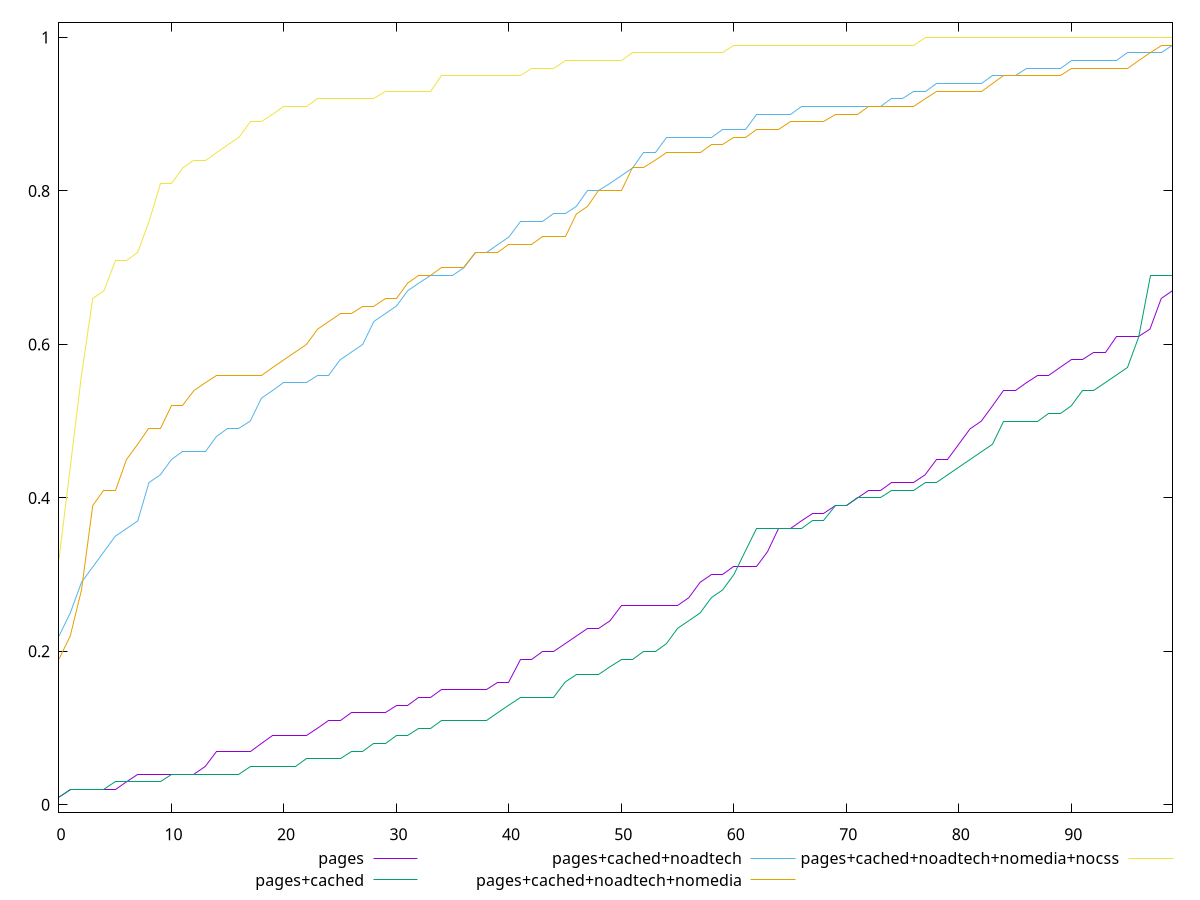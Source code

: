reset

$pages <<EOF
0 0.01
1 0.02
2 0.02
3 0.02
4 0.02
5 0.02
6 0.03
7 0.04
8 0.04
9 0.04
10 0.04
11 0.04
12 0.04
13 0.05
14 0.07
15 0.07
16 0.07
17 0.07
18 0.08
19 0.09
20 0.09
21 0.09
22 0.09
23 0.1
24 0.11
25 0.11
26 0.12
27 0.12
28 0.12
29 0.12
30 0.13
31 0.13
32 0.14
33 0.14
34 0.15
35 0.15
36 0.15
37 0.15
38 0.15
39 0.16
40 0.16
41 0.19
42 0.19
43 0.2
44 0.2
45 0.21
46 0.22
47 0.23
48 0.23
49 0.24
50 0.26
51 0.26
52 0.26
53 0.26
54 0.26
55 0.26
56 0.27
57 0.29
58 0.3
59 0.3
60 0.31
61 0.31
62 0.31
63 0.33
64 0.36
65 0.36
66 0.37
67 0.38
68 0.38
69 0.39
70 0.39
71 0.4
72 0.41
73 0.41
74 0.42
75 0.42
76 0.42
77 0.43
78 0.45
79 0.45
80 0.47
81 0.49
82 0.5
83 0.52
84 0.54
85 0.54
86 0.55
87 0.56
88 0.56
89 0.57
90 0.58
91 0.58
92 0.59
93 0.59
94 0.61
95 0.61
96 0.61
97 0.62
98 0.66
99 0.67
EOF

$pagesCached <<EOF
0 0.01
1 0.02
2 0.02
3 0.02
4 0.02
5 0.03
6 0.03
7 0.03
8 0.03
9 0.03
10 0.04
11 0.04
12 0.04
13 0.04
14 0.04
15 0.04
16 0.04
17 0.05
18 0.05
19 0.05
20 0.05
21 0.05
22 0.06
23 0.06
24 0.06
25 0.06
26 0.07
27 0.07
28 0.08
29 0.08
30 0.09
31 0.09
32 0.1
33 0.1
34 0.11
35 0.11
36 0.11
37 0.11
38 0.11
39 0.12
40 0.13
41 0.14
42 0.14
43 0.14
44 0.14
45 0.16
46 0.17
47 0.17
48 0.17
49 0.18
50 0.19
51 0.19
52 0.2
53 0.2
54 0.21
55 0.23
56 0.24
57 0.25
58 0.27
59 0.28
60 0.3
61 0.33
62 0.36
63 0.36
64 0.36
65 0.36
66 0.36
67 0.37
68 0.37
69 0.39
70 0.39
71 0.4
72 0.4
73 0.4
74 0.41
75 0.41
76 0.41
77 0.42
78 0.42
79 0.43
80 0.44
81 0.45
82 0.46
83 0.47
84 0.5
85 0.5
86 0.5
87 0.5
88 0.51
89 0.51
90 0.52
91 0.54
92 0.54
93 0.55
94 0.56
95 0.57
96 0.61
97 0.69
98 0.69
99 0.69
EOF

$pagesCachedNoadtech <<EOF
0 0.22
1 0.25
2 0.29
3 0.31
4 0.33
5 0.35
6 0.36
7 0.37
8 0.42
9 0.43
10 0.45
11 0.46
12 0.46
13 0.46
14 0.48
15 0.49
16 0.49
17 0.5
18 0.53
19 0.54
20 0.55
21 0.55
22 0.55
23 0.56
24 0.56
25 0.58
26 0.59
27 0.6
28 0.63
29 0.64
30 0.65
31 0.67
32 0.68
33 0.69
34 0.69
35 0.69
36 0.7
37 0.72
38 0.72
39 0.73
40 0.74
41 0.76
42 0.76
43 0.76
44 0.77
45 0.77
46 0.78
47 0.8
48 0.8
49 0.81
50 0.82
51 0.83
52 0.85
53 0.85
54 0.87
55 0.87
56 0.87
57 0.87
58 0.87
59 0.88
60 0.88
61 0.88
62 0.9
63 0.9
64 0.9
65 0.9
66 0.91
67 0.91
68 0.91
69 0.91
70 0.91
71 0.91
72 0.91
73 0.91
74 0.92
75 0.92
76 0.93
77 0.93
78 0.94
79 0.94
80 0.94
81 0.94
82 0.94
83 0.95
84 0.95
85 0.95
86 0.96
87 0.96
88 0.96
89 0.96
90 0.97
91 0.97
92 0.97
93 0.97
94 0.97
95 0.98
96 0.98
97 0.98
98 0.98
99 0.99
EOF

$pagesCachedNoadtechNomedia <<EOF
0 0.19
1 0.22
2 0.28
3 0.39
4 0.41
5 0.41
6 0.45
7 0.47
8 0.49
9 0.49
10 0.52
11 0.52
12 0.54
13 0.55
14 0.56
15 0.56
16 0.56
17 0.56
18 0.56
19 0.57
20 0.58
21 0.59
22 0.6
23 0.62
24 0.63
25 0.64
26 0.64
27 0.65
28 0.65
29 0.66
30 0.66
31 0.68
32 0.69
33 0.69
34 0.7
35 0.7
36 0.7
37 0.72
38 0.72
39 0.72
40 0.73
41 0.73
42 0.73
43 0.74
44 0.74
45 0.74
46 0.77
47 0.78
48 0.8
49 0.8
50 0.8
51 0.83
52 0.83
53 0.84
54 0.85
55 0.85
56 0.85
57 0.85
58 0.86
59 0.86
60 0.87
61 0.87
62 0.88
63 0.88
64 0.88
65 0.89
66 0.89
67 0.89
68 0.89
69 0.9
70 0.9
71 0.9
72 0.91
73 0.91
74 0.91
75 0.91
76 0.91
77 0.92
78 0.93
79 0.93
80 0.93
81 0.93
82 0.93
83 0.94
84 0.95
85 0.95
86 0.95
87 0.95
88 0.95
89 0.95
90 0.96
91 0.96
92 0.96
93 0.96
94 0.96
95 0.96
96 0.97
97 0.98
98 0.99
99 0.99
EOF

$pagesCachedNoadtechNomediaNocss <<EOF
0 0.32
1 0.44
2 0.56
3 0.66
4 0.67
5 0.71
6 0.71
7 0.72
8 0.76
9 0.81
10 0.81
11 0.83
12 0.84
13 0.84
14 0.85
15 0.86
16 0.87
17 0.89
18 0.89
19 0.9
20 0.91
21 0.91
22 0.91
23 0.92
24 0.92
25 0.92
26 0.92
27 0.92
28 0.92
29 0.93
30 0.93
31 0.93
32 0.93
33 0.93
34 0.95
35 0.95
36 0.95
37 0.95
38 0.95
39 0.95
40 0.95
41 0.95
42 0.96
43 0.96
44 0.96
45 0.97
46 0.97
47 0.97
48 0.97
49 0.97
50 0.97
51 0.98
52 0.98
53 0.98
54 0.98
55 0.98
56 0.98
57 0.98
58 0.98
59 0.98
60 0.99
61 0.99
62 0.99
63 0.99
64 0.99
65 0.99
66 0.99
67 0.99
68 0.99
69 0.99
70 0.99
71 0.99
72 0.99
73 0.99
74 0.99
75 0.99
76 0.99
77 1
78 1
79 1
80 1
81 1
82 1
83 1
84 1
85 1
86 1
87 1
88 1
89 1
90 1
91 1
92 1
93 1
94 1
95 1
96 1
97 1
98 1
99 1
EOF

set key outside below
set xrange [0:99]
set yrange [-0.009800000000000001:1.0198]
set trange [-0.009800000000000001:1.0198]
set terminal svg size 640, 580 enhanced background rgb 'white'
set output "report_00013_2021-02-09T12-04-24.940Z/mainthread-work-breakdown/comparison/sorted/all_score.svg"

plot $pages title "pages" with line, \
     $pagesCached title "pages+cached" with line, \
     $pagesCachedNoadtech title "pages+cached+noadtech" with line, \
     $pagesCachedNoadtechNomedia title "pages+cached+noadtech+nomedia" with line, \
     $pagesCachedNoadtechNomediaNocss title "pages+cached+noadtech+nomedia+nocss" with line

reset
